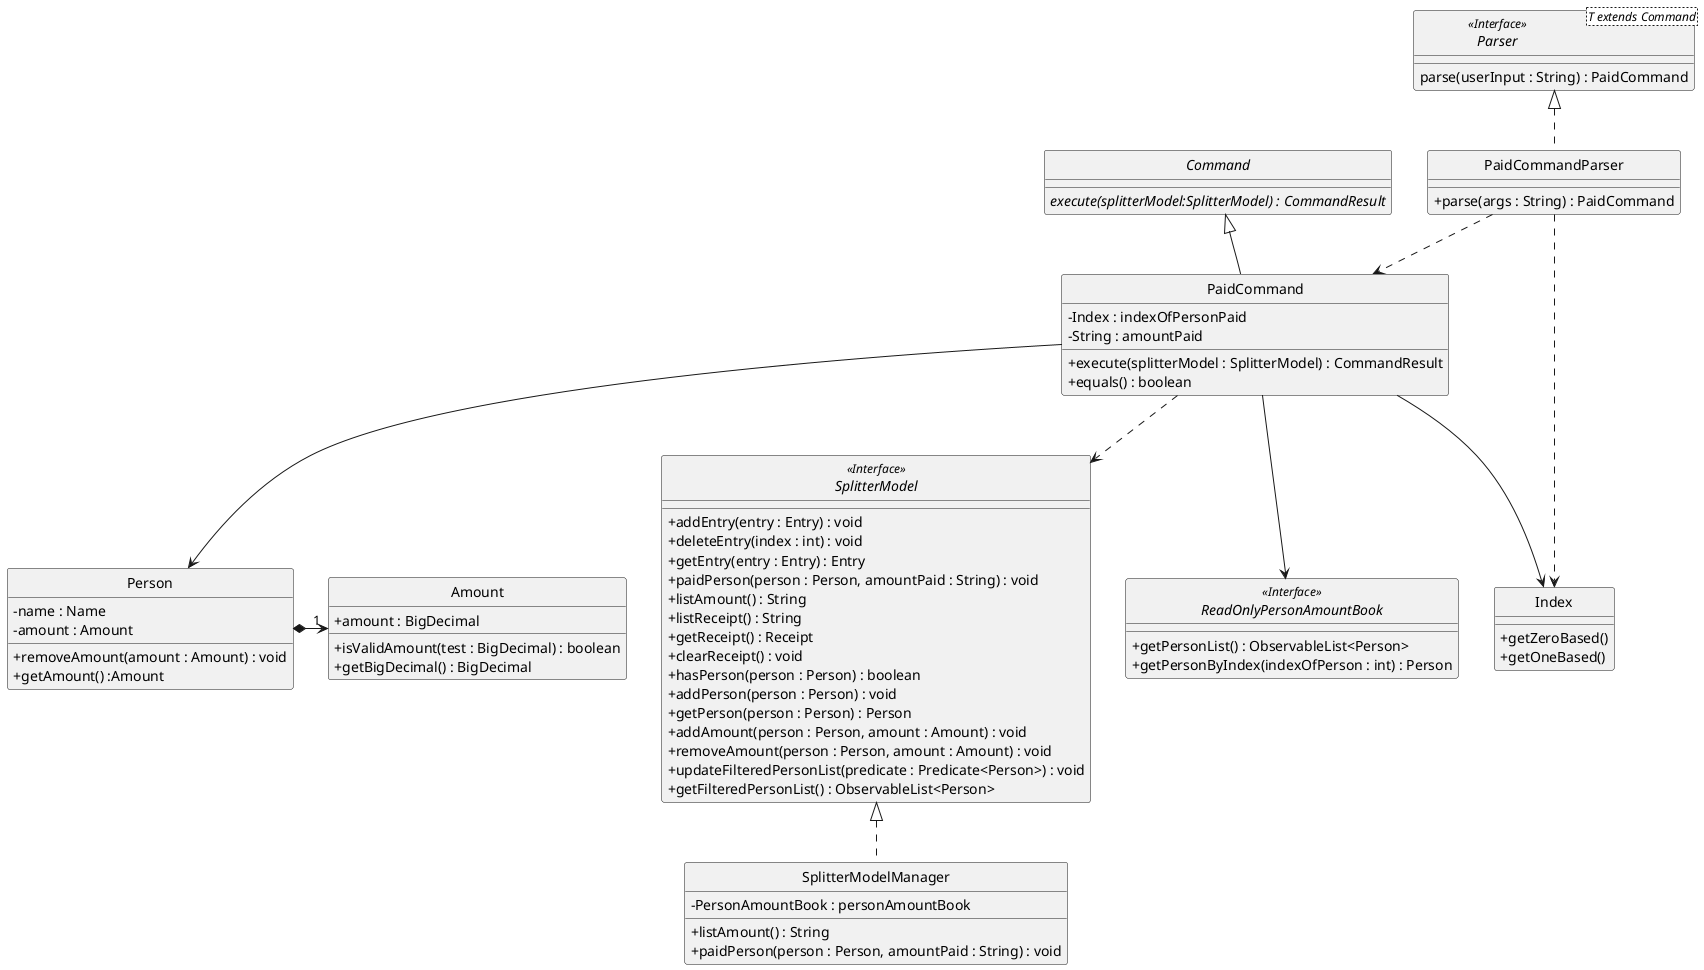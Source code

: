 @startuml
/' @author @WillySeahh'/
/' Got inspiration and adapted
from https://github.com/AY1920S2-CS2103T-W12-1/main/blob/master/docs/images/DeliveredClassDiagram.png '/

skinparam backgroundColor #ffffff
skinparam classAttributeIconSize 0
hide circle

class PaidCommandParser implements Parser {
    /' Methods '/
    + parse(args : String) : PaidCommand
}

interface Parser<T extends Command> <<Interface>> {
    parse(userInput : String) : PaidCommand
}

abstract class Command {
    {abstract} execute(splitterModel:SplitterModel) : CommandResult
}

class PaidCommand extends Command {
    /' Fields '/
    - Index : indexOfPersonPaid
    - String : amountPaid

    /' Methods '/
    + execute(splitterModel : SplitterModel) : CommandResult
    + equals() : boolean
}

interface SplitterModel <<Interface>> {
    + addEntry(entry : Entry) : void
    + deleteEntry(index : int) : void
    + getEntry(entry : Entry) : Entry
    + paidPerson(person : Person, amountPaid : String) : void
    + listAmount() : String
    + listReceipt() : String
    + getReceipt() : Receipt
    + clearReceipt() : void
    + hasPerson(person : Person) : boolean
    + addPerson(person : Person) : void
    + getPerson(person : Person) : Person
    + addAmount(person : Person, amount : Amount) : void
    + removeAmount(person : Person, amount : Amount) : void
    + updateFilteredPersonList(predicate : Predicate<Person>) : void
    + getFilteredPersonList() : ObservableList<Person>

}

class Index {
    + getZeroBased()
    + getOneBased()
}



class SplitterModelManager implements SplitterModel {
    /' Fields '/
    - PersonAmountBook : personAmountBook

    /' Methods '/
    + listAmount() : String
    + paidPerson(person : Person, amountPaid : String) : void
}

interface ReadOnlyPersonAmountBook <<Interface>> {

        + getPersonList() : ObservableList<Person>
        + getPersonByIndex(indexOfPerson : int) : Person

}

class Person {
     /' Fields '/
     - name : Name
     - amount : Amount

     /' Methods '/
     + removeAmount(amount : Amount) : void
     + getAmount() :Amount
}

class Amount{
    /' Fields '/
    + amount : BigDecimal

    /' Methods '/
    + isValidAmount(test : BigDecimal) : boolean
    + getBigDecimal() : BigDecimal
}




PaidCommandParser ..> PaidCommand
PaidCommand ..> SplitterModel
PaidCommandParser ..> Index
PaidCommand --> Index
PaidCommand --> ReadOnlyPersonAmountBook
PaidCommand --> Person
Person *-right->"1" Amount


@enduml
